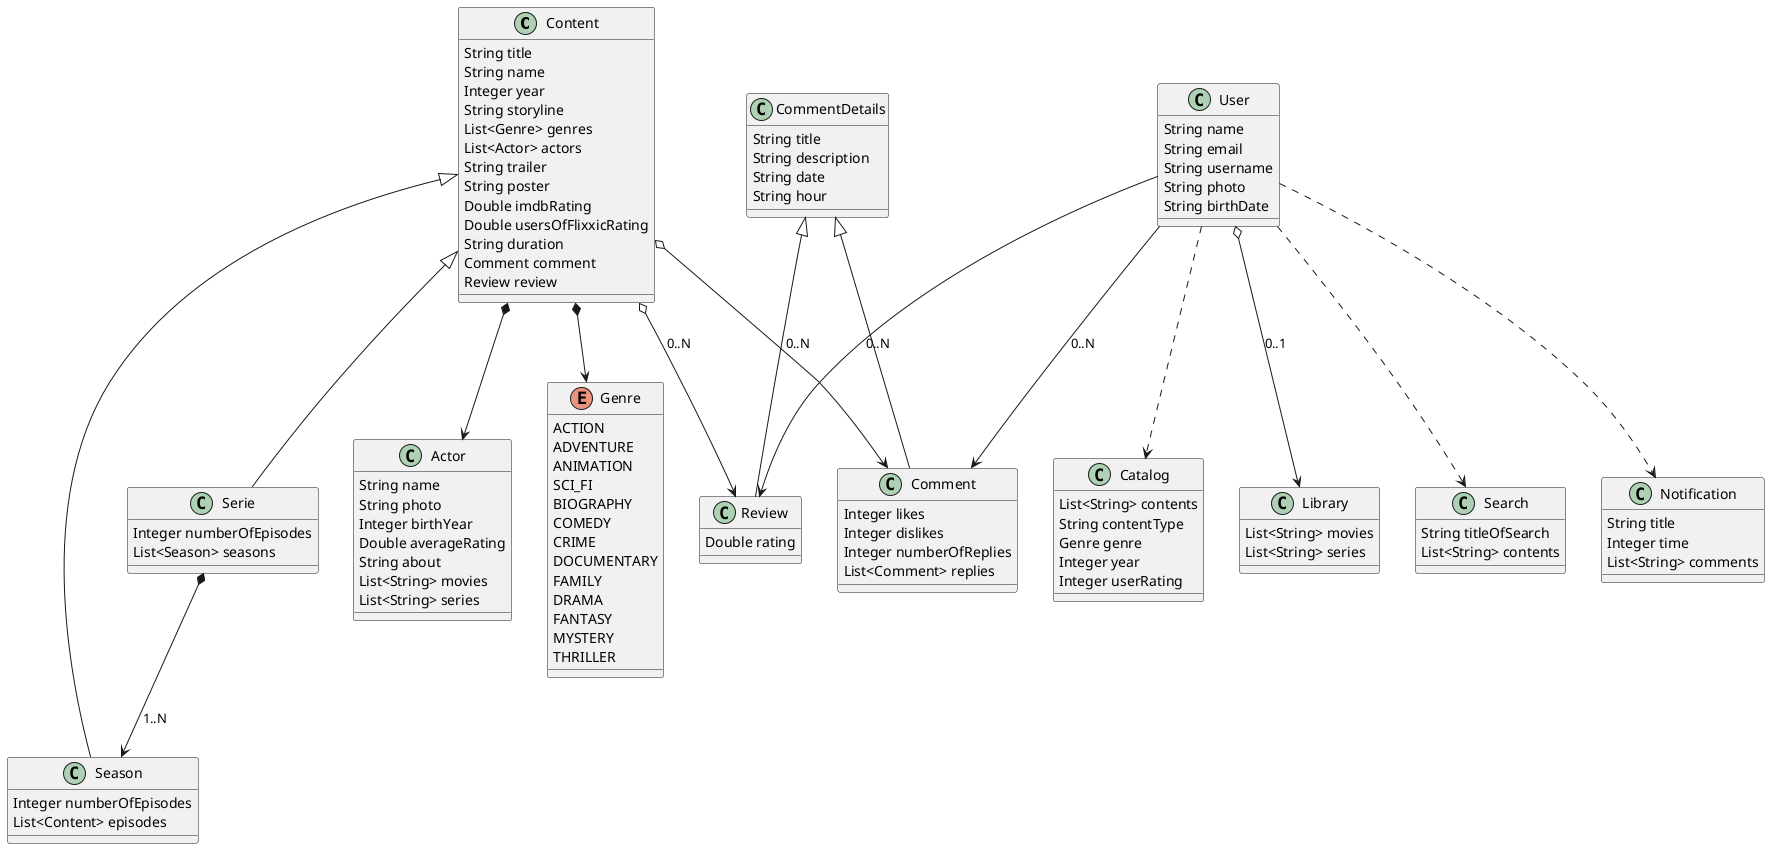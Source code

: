 @startuml classes
!define ZERO_TO_ONE 0..1
!define ZERO_TO_MANY 0..N
!define ONE_TO_ONE 1..1
!define ONE_TO_MANY 1..N

class Content {
    String title    
    String name    
    Integer year 
    ' Integer age
    String storyline
    List<Genre> genres
    List<Actor> actors
    String trailer
    String poster
    Double imdbRating
    Double usersOfFlixxicRating
    String duration     
    Comment comment
    Review review
}

class Serie {        
    ' Integer numberOfSeasons
    Integer numberOfEpisodes
    List<Season> seasons
}

class Season {    
    Integer numberOfEpisodes
    List<Content> episodes
}

class Actor {
    String name    
    String photo
    Integer birthYear
    Double averageRating
    String about
    List<String> movies
    List<String> series
}

class Catalog {
    List<String> contents
    String contentType
    Genre genre
    Integer year
    Integer userRating
}

class Library {
    List<String> movies
    List<String> series
}

' class History {    
'     List<String> contents    
' }

class Search {
    String titleOfSearch
    List<String> contents     
}

class Notification {
    String title
    Integer time
    List<String> comments     
}

class CommentDetails {
    String title
    String description
    String date
    String hour        
}

class Comment {     
    Integer likes
    Integer dislikes    
    Integer numberOfReplies
    List<Comment> replies
}
class Review {        
    Double rating    
}

enum Genre {
    ACTION
    ADVENTURE
    ANIMATION
    SCI_FI
    BIOGRAPHY
    COMEDY
    CRIME
    DOCUMENTARY
    FAMILY
    DRAMA
    FANTASY                    
    MYSTERY                
    THRILLER    
}

class User {
    String name
    String email
    String username    
    String photo
    String birthDate        
}

Content *--> Genre
Content *--> Actor
Content o--> Comment: ZERO_TO_MANY
Content o--> Review: ZERO_TO_MANY
Content <|-- Serie
Content <|-- Season

User --> Comment: ZERO_TO_MANY
User --> Review: ZERO_TO_MANY
User o--> Library: ZERO_TO_ONE
User ..> Catalog
User ..> Search
User ..> Notification

Serie *-->  Season: ONE_TO_MANY

' Library <|-- History
' Library ..> Content: ZERO_TO_MANY

CommentDetails <|-- Comment
CommentDetails <|-- Review

' Notification --> Comment
' Notification --> Review

@enduml